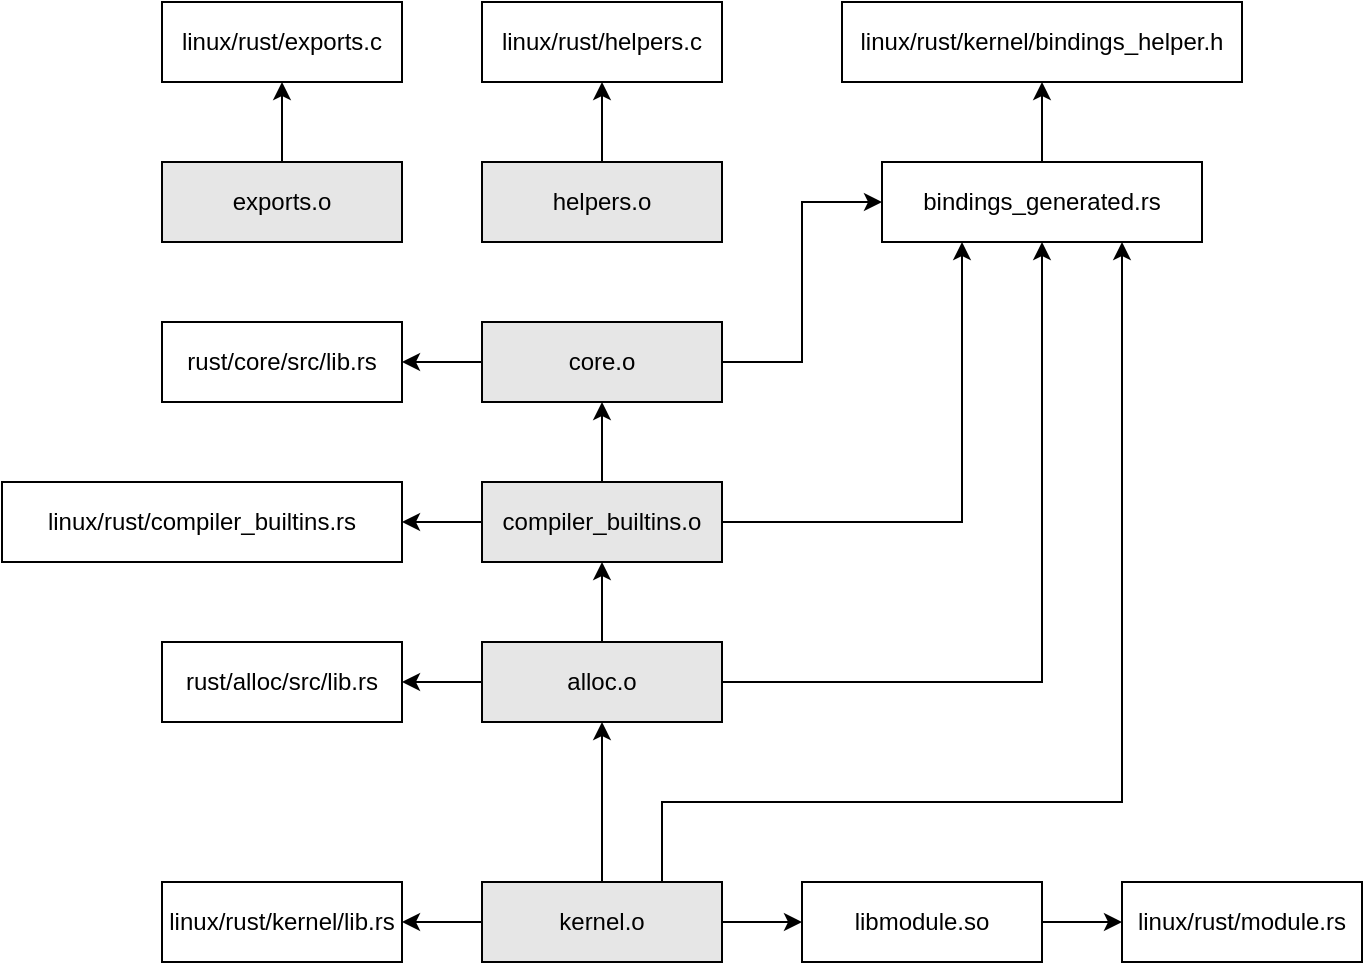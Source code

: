 <mxfile version="14.6.13" type="device"><diagram id="8j5g4ms5y5tk4fiSPaFM" name="Page-1"><mxGraphModel dx="1892" dy="1344" grid="1" gridSize="10" guides="1" tooltips="1" connect="1" arrows="1" fold="1" page="1" pageScale="1" pageWidth="850" pageHeight="1100" math="0" shadow="0"><root><mxCell id="0"/><mxCell id="1" parent="0"/><mxCell id="nhjcZaB76mNaJvr0Xeol-44" style="edgeStyle=orthogonalEdgeStyle;rounded=0;orthogonalLoop=1;jettySize=auto;html=1;entryX=1;entryY=0.5;entryDx=0;entryDy=0;" parent="1" source="nhjcZaB76mNaJvr0Xeol-1" target="nhjcZaB76mNaJvr0Xeol-15" edge="1"><mxGeometry relative="1" as="geometry"/></mxCell><mxCell id="nhjcZaB76mNaJvr0Xeol-53" style="edgeStyle=orthogonalEdgeStyle;rounded=0;orthogonalLoop=1;jettySize=auto;html=1;entryX=0;entryY=0.5;entryDx=0;entryDy=0;" parent="1" source="nhjcZaB76mNaJvr0Xeol-1" target="nhjcZaB76mNaJvr0Xeol-8" edge="1"><mxGeometry relative="1" as="geometry"/></mxCell><mxCell id="nhjcZaB76mNaJvr0Xeol-1" value="core.o" style="rounded=0;whiteSpace=wrap;html=1;fillColor=#E6E6E6;" parent="1" vertex="1"><mxGeometry x="325" y="200" width="120" height="40" as="geometry"/></mxCell><mxCell id="nhjcZaB76mNaJvr0Xeol-19" style="edgeStyle=orthogonalEdgeStyle;rounded=0;orthogonalLoop=1;jettySize=auto;html=1;entryX=0.5;entryY=1;entryDx=0;entryDy=0;" parent="1" source="nhjcZaB76mNaJvr0Xeol-2" target="nhjcZaB76mNaJvr0Xeol-1" edge="1"><mxGeometry relative="1" as="geometry"/></mxCell><mxCell id="nhjcZaB76mNaJvr0Xeol-43" style="edgeStyle=orthogonalEdgeStyle;rounded=0;orthogonalLoop=1;jettySize=auto;html=1;entryX=1;entryY=0.5;entryDx=0;entryDy=0;" parent="1" source="nhjcZaB76mNaJvr0Xeol-2" target="nhjcZaB76mNaJvr0Xeol-17" edge="1"><mxGeometry relative="1" as="geometry"/></mxCell><mxCell id="nhjcZaB76mNaJvr0Xeol-54" style="edgeStyle=orthogonalEdgeStyle;rounded=0;orthogonalLoop=1;jettySize=auto;html=1;entryX=0.25;entryY=1;entryDx=0;entryDy=0;" parent="1" source="nhjcZaB76mNaJvr0Xeol-2" target="nhjcZaB76mNaJvr0Xeol-8" edge="1"><mxGeometry relative="1" as="geometry"/></mxCell><mxCell id="nhjcZaB76mNaJvr0Xeol-2" value="compiler_builtins.o" style="rounded=0;whiteSpace=wrap;html=1;fillColor=#E6E6E6;" parent="1" vertex="1"><mxGeometry x="325" y="280" width="120" height="40" as="geometry"/></mxCell><mxCell id="nhjcZaB76mNaJvr0Xeol-13" style="edgeStyle=orthogonalEdgeStyle;rounded=0;orthogonalLoop=1;jettySize=auto;html=1;" parent="1" source="nhjcZaB76mNaJvr0Xeol-3" target="nhjcZaB76mNaJvr0Xeol-11" edge="1"><mxGeometry relative="1" as="geometry"/></mxCell><mxCell id="nhjcZaB76mNaJvr0Xeol-3" value="helpers.o" style="rounded=0;whiteSpace=wrap;html=1;fillColor=#E6E6E6;" parent="1" vertex="1"><mxGeometry x="325" y="120" width="120" height="40" as="geometry"/></mxCell><mxCell id="nhjcZaB76mNaJvr0Xeol-47" style="edgeStyle=orthogonalEdgeStyle;rounded=0;orthogonalLoop=1;jettySize=auto;html=1;entryX=1;entryY=0.5;entryDx=0;entryDy=0;" parent="1" source="nhjcZaB76mNaJvr0Xeol-4" target="nhjcZaB76mNaJvr0Xeol-20" edge="1"><mxGeometry relative="1" as="geometry"/></mxCell><mxCell id="nhjcZaB76mNaJvr0Xeol-48" style="edgeStyle=orthogonalEdgeStyle;rounded=0;orthogonalLoop=1;jettySize=auto;html=1;entryX=0.5;entryY=1;entryDx=0;entryDy=0;" parent="1" source="nhjcZaB76mNaJvr0Xeol-4" target="nhjcZaB76mNaJvr0Xeol-2" edge="1"><mxGeometry relative="1" as="geometry"/></mxCell><mxCell id="nhjcZaB76mNaJvr0Xeol-56" style="edgeStyle=orthogonalEdgeStyle;rounded=0;orthogonalLoop=1;jettySize=auto;html=1;entryX=0.5;entryY=1;entryDx=0;entryDy=0;" parent="1" source="nhjcZaB76mNaJvr0Xeol-4" target="nhjcZaB76mNaJvr0Xeol-8" edge="1"><mxGeometry relative="1" as="geometry"/></mxCell><mxCell id="nhjcZaB76mNaJvr0Xeol-4" value="alloc.o" style="rounded=0;whiteSpace=wrap;html=1;fillColor=#E6E6E6;" parent="1" vertex="1"><mxGeometry x="325" y="360" width="120" height="40" as="geometry"/></mxCell><mxCell id="nhjcZaB76mNaJvr0Xeol-5" value="linux/rust/kernel/lib.rs" style="rounded=0;whiteSpace=wrap;html=1;" parent="1" vertex="1"><mxGeometry x="165" y="480" width="120" height="40" as="geometry"/></mxCell><mxCell id="nhjcZaB76mNaJvr0Xeol-14" style="edgeStyle=orthogonalEdgeStyle;rounded=0;orthogonalLoop=1;jettySize=auto;html=1;entryX=0.5;entryY=1;entryDx=0;entryDy=0;" parent="1" source="nhjcZaB76mNaJvr0Xeol-6" target="nhjcZaB76mNaJvr0Xeol-12" edge="1"><mxGeometry relative="1" as="geometry"/></mxCell><mxCell id="nhjcZaB76mNaJvr0Xeol-6" value="exports.o" style="rounded=0;whiteSpace=wrap;html=1;fillColor=#E6E6E6;" parent="1" vertex="1"><mxGeometry x="165" y="120" width="120" height="40" as="geometry"/></mxCell><mxCell id="nhjcZaB76mNaJvr0Xeol-52" style="edgeStyle=orthogonalEdgeStyle;rounded=0;orthogonalLoop=1;jettySize=auto;html=1;entryX=0;entryY=0.5;entryDx=0;entryDy=0;" parent="1" source="nhjcZaB76mNaJvr0Xeol-7" target="nhjcZaB76mNaJvr0Xeol-26" edge="1"><mxGeometry relative="1" as="geometry"/></mxCell><mxCell id="nhjcZaB76mNaJvr0Xeol-7" value="libmodule.so" style="rounded=0;whiteSpace=wrap;html=1;" parent="1" vertex="1"><mxGeometry x="485" y="480" width="120" height="40" as="geometry"/></mxCell><mxCell id="nhjcZaB76mNaJvr0Xeol-58" style="edgeStyle=orthogonalEdgeStyle;rounded=0;orthogonalLoop=1;jettySize=auto;html=1;entryX=0.5;entryY=1;entryDx=0;entryDy=0;" parent="1" source="nhjcZaB76mNaJvr0Xeol-8" target="nhjcZaB76mNaJvr0Xeol-9" edge="1"><mxGeometry relative="1" as="geometry"/></mxCell><mxCell id="nhjcZaB76mNaJvr0Xeol-8" value="bindings_generated.rs" style="rounded=0;whiteSpace=wrap;html=1;" parent="1" vertex="1"><mxGeometry x="525" y="120" width="160" height="40" as="geometry"/></mxCell><mxCell id="nhjcZaB76mNaJvr0Xeol-9" value="linux/rust/kernel/bindings_helper.h" style="rounded=0;whiteSpace=wrap;html=1;" parent="1" vertex="1"><mxGeometry x="505" y="40" width="200" height="40" as="geometry"/></mxCell><mxCell id="nhjcZaB76mNaJvr0Xeol-11" value="linux/rust/helpers.c" style="rounded=0;whiteSpace=wrap;html=1;" parent="1" vertex="1"><mxGeometry x="325" y="40" width="120" height="40" as="geometry"/></mxCell><mxCell id="nhjcZaB76mNaJvr0Xeol-12" value="linux/rust/exports.c" style="rounded=0;whiteSpace=wrap;html=1;" parent="1" vertex="1"><mxGeometry x="165" y="40" width="120" height="40" as="geometry"/></mxCell><mxCell id="nhjcZaB76mNaJvr0Xeol-15" value="rust/core/src/lib.rs" style="rounded=0;whiteSpace=wrap;html=1;" parent="1" vertex="1"><mxGeometry x="165" y="200" width="120" height="40" as="geometry"/></mxCell><mxCell id="nhjcZaB76mNaJvr0Xeol-20" value="rust/alloc/src/lib.rs" style="rounded=0;whiteSpace=wrap;html=1;" parent="1" vertex="1"><mxGeometry x="165" y="360" width="120" height="40" as="geometry"/></mxCell><mxCell id="nhjcZaB76mNaJvr0Xeol-26" value="linux/rust/module.rs" style="rounded=0;whiteSpace=wrap;html=1;" parent="1" vertex="1"><mxGeometry x="645" y="480" width="120" height="40" as="geometry"/></mxCell><mxCell id="nhjcZaB76mNaJvr0Xeol-49" style="edgeStyle=orthogonalEdgeStyle;rounded=0;orthogonalLoop=1;jettySize=auto;html=1;entryX=0.5;entryY=1;entryDx=0;entryDy=0;" parent="1" source="nhjcZaB76mNaJvr0Xeol-30" target="nhjcZaB76mNaJvr0Xeol-4" edge="1"><mxGeometry relative="1" as="geometry"/></mxCell><mxCell id="nhjcZaB76mNaJvr0Xeol-50" style="edgeStyle=orthogonalEdgeStyle;rounded=0;orthogonalLoop=1;jettySize=auto;html=1;entryX=1;entryY=0.5;entryDx=0;entryDy=0;" parent="1" source="nhjcZaB76mNaJvr0Xeol-30" target="nhjcZaB76mNaJvr0Xeol-5" edge="1"><mxGeometry relative="1" as="geometry"/></mxCell><mxCell id="nhjcZaB76mNaJvr0Xeol-55" style="edgeStyle=orthogonalEdgeStyle;rounded=0;orthogonalLoop=1;jettySize=auto;html=1;entryX=0;entryY=0.5;entryDx=0;entryDy=0;" parent="1" source="nhjcZaB76mNaJvr0Xeol-30" target="nhjcZaB76mNaJvr0Xeol-7" edge="1"><mxGeometry relative="1" as="geometry"/></mxCell><mxCell id="nhjcZaB76mNaJvr0Xeol-57" style="edgeStyle=orthogonalEdgeStyle;rounded=0;orthogonalLoop=1;jettySize=auto;html=1;exitX=0.75;exitY=0;exitDx=0;exitDy=0;entryX=0.75;entryY=1;entryDx=0;entryDy=0;" parent="1" source="nhjcZaB76mNaJvr0Xeol-30" target="nhjcZaB76mNaJvr0Xeol-8" edge="1"><mxGeometry relative="1" as="geometry"><Array as="points"><mxPoint x="415" y="440"/><mxPoint x="645" y="440"/></Array></mxGeometry></mxCell><mxCell id="nhjcZaB76mNaJvr0Xeol-30" value="kernel.o" style="rounded=0;whiteSpace=wrap;html=1;fillColor=#E6E6E6;" parent="1" vertex="1"><mxGeometry x="325" y="480" width="120" height="40" as="geometry"/></mxCell><mxCell id="nhjcZaB76mNaJvr0Xeol-17" value="linux/rust/compiler_builtins.rs" style="rounded=0;whiteSpace=wrap;html=1;" parent="1" vertex="1"><mxGeometry x="85" y="280" width="200" height="40" as="geometry"/></mxCell></root></mxGraphModel></diagram></mxfile>